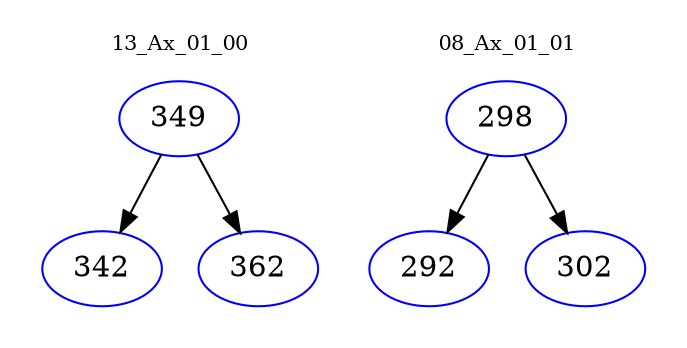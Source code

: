 digraph{
subgraph cluster_0 {
color = white
label = "13_Ax_01_00";
fontsize=10;
T0_349 [label="349", color="blue"]
T0_349 -> T0_342 [color="black"]
T0_342 [label="342", color="blue"]
T0_349 -> T0_362 [color="black"]
T0_362 [label="362", color="blue"]
}
subgraph cluster_1 {
color = white
label = "08_Ax_01_01";
fontsize=10;
T1_298 [label="298", color="blue"]
T1_298 -> T1_292 [color="black"]
T1_292 [label="292", color="blue"]
T1_298 -> T1_302 [color="black"]
T1_302 [label="302", color="blue"]
}
}
